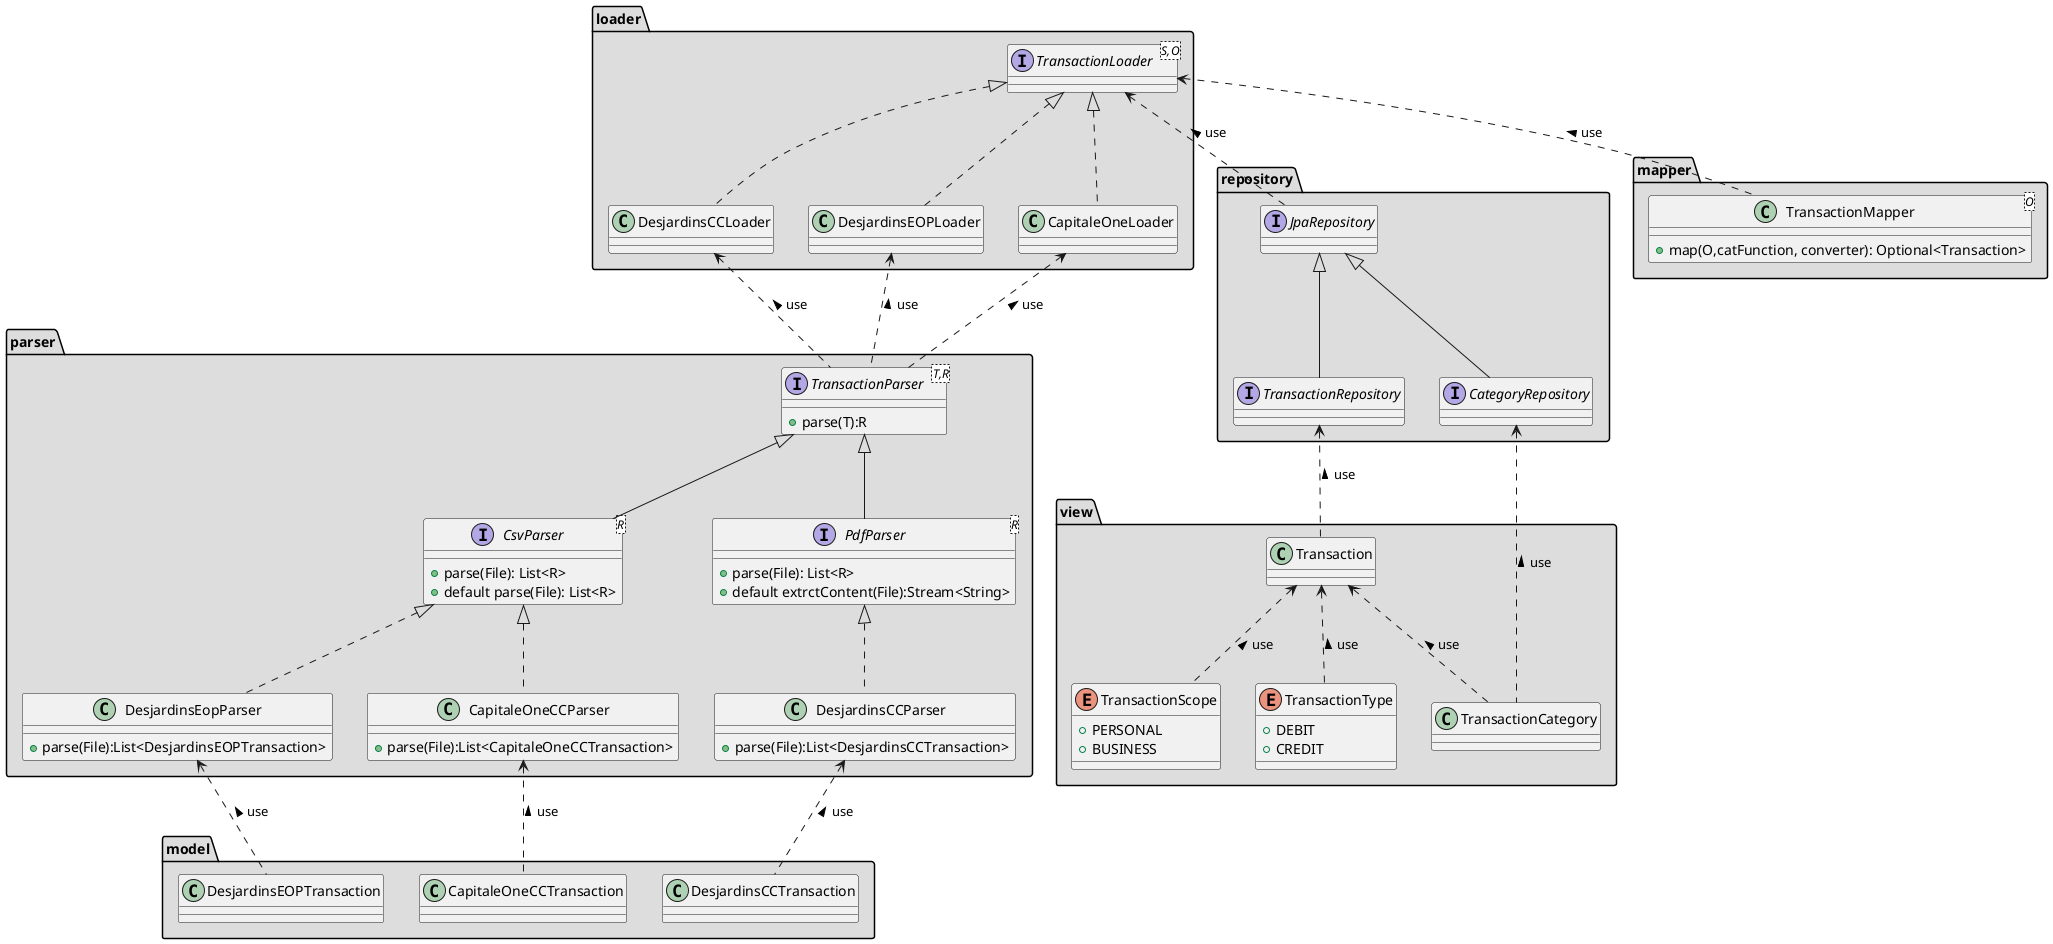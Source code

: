 @startuml

package loader #DDDDDD{
  interface TransactionLoader<S,O> {
  }
  class CapitaleOneLoader implements TransactionLoader {
  }
  class DesjardinsCCLoader implements TransactionLoader {
  }
  class DesjardinsEOPLoader implements TransactionLoader {
  }
}
package parser #DDDDDD{
interface TransactionParser<T,R> {
  +parse(T):R
}
interface CsvParser<R> extends TransactionParser {
  +parse(File): List<R>
  +default parse(File): List<R>
}
interface PdfParser<R> extends TransactionParser {
+parse(File): List<R>
+default extrctContent(File):Stream<String>
}
class CapitaleOneCCParser implements CsvParser{
 +parse(File):List<CapitaleOneCCTransaction>
}
class DesjardinsCCParser implements PdfParser {
 +parse(File):List<DesjardinsCCTransaction>
}
class DesjardinsEopParser implements CsvParser {
    +parse(File):List<DesjardinsEOPTransaction>
}
}
package repository #DDDDDD{
 interface TransactionRepository extends JpaRepository
 interface CategoryRepository extends JpaRepository
}
package model #DDDDDD{
class CapitaleOneCCTransaction
class DesjardinsCCTransaction
class DesjardinsEOPTransaction
}
package view #DDDDDD{
class Transaction
class TransactionCategory
enum TransactionType {
    +DEBIT
    +CREDIT
}
enum TransactionScope{
 +PERSONAL
 +BUSINESS
}
}
package mapper #DDDDDD {
 class TransactionMapper<O> {
 +map(O,catFunction, converter): Optional<Transaction>
 }
}

CapitaleOneLoader <..TransactionParser: use <
DesjardinsCCLoader <..TransactionParser: use <
DesjardinsEOPLoader <..TransactionParser: use <
CapitaleOneCCParser <..CapitaleOneCCTransaction: use <
DesjardinsCCParser <.. DesjardinsCCTransaction: use <
DesjardinsEopParser <.. DesjardinsEOPTransaction: use <
Transaction <..TransactionCategory: use <
Transaction <..TransactionType: use <
Transaction <..TransactionScope: use <
TransactionLoader <..JpaRepository: use <
TransactionRepository <..Transaction: use <
CategoryRepository <..TransactionCategory: use <
TransactionLoader <.. TransactionMapper: use <
@enduml